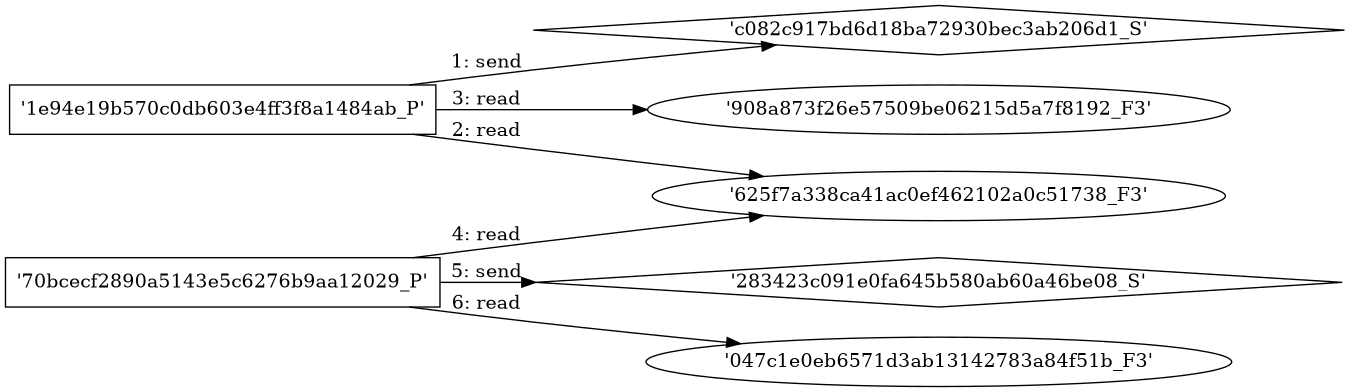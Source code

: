digraph "D:\Learning\Paper\apt\基于CTI的攻击预警\Dataset\攻击图\ASGfromALLCTI\Demystifying Password Hash Sync.dot" {
rankdir="LR"
size="9"
fixedsize="false"
splines="true"
nodesep=0.3
ranksep=0
fontsize=10
overlap="scalexy"
engine= "neato"
	"'c082c917bd6d18ba72930bec3ab206d1_S'" [node_type=Socket shape=diamond]
	"'1e94e19b570c0db603e4ff3f8a1484ab_P'" [node_type=Process shape=box]
	"'1e94e19b570c0db603e4ff3f8a1484ab_P'" -> "'c082c917bd6d18ba72930bec3ab206d1_S'" [label="1: send"]
	"'625f7a338ca41ac0ef462102a0c51738_F3'" [node_type=file shape=ellipse]
	"'1e94e19b570c0db603e4ff3f8a1484ab_P'" [node_type=Process shape=box]
	"'1e94e19b570c0db603e4ff3f8a1484ab_P'" -> "'625f7a338ca41ac0ef462102a0c51738_F3'" [label="2: read"]
	"'908a873f26e57509be06215d5a7f8192_F3'" [node_type=file shape=ellipse]
	"'1e94e19b570c0db603e4ff3f8a1484ab_P'" [node_type=Process shape=box]
	"'1e94e19b570c0db603e4ff3f8a1484ab_P'" -> "'908a873f26e57509be06215d5a7f8192_F3'" [label="3: read"]
	"'625f7a338ca41ac0ef462102a0c51738_F3'" [node_type=file shape=ellipse]
	"'70bcecf2890a5143e5c6276b9aa12029_P'" [node_type=Process shape=box]
	"'70bcecf2890a5143e5c6276b9aa12029_P'" -> "'625f7a338ca41ac0ef462102a0c51738_F3'" [label="4: read"]
	"'283423c091e0fa645b580ab60a46be08_S'" [node_type=Socket shape=diamond]
	"'70bcecf2890a5143e5c6276b9aa12029_P'" [node_type=Process shape=box]
	"'70bcecf2890a5143e5c6276b9aa12029_P'" -> "'283423c091e0fa645b580ab60a46be08_S'" [label="5: send"]
	"'047c1e0eb6571d3ab13142783a84f51b_F3'" [node_type=file shape=ellipse]
	"'70bcecf2890a5143e5c6276b9aa12029_P'" [node_type=Process shape=box]
	"'70bcecf2890a5143e5c6276b9aa12029_P'" -> "'047c1e0eb6571d3ab13142783a84f51b_F3'" [label="6: read"]
}
